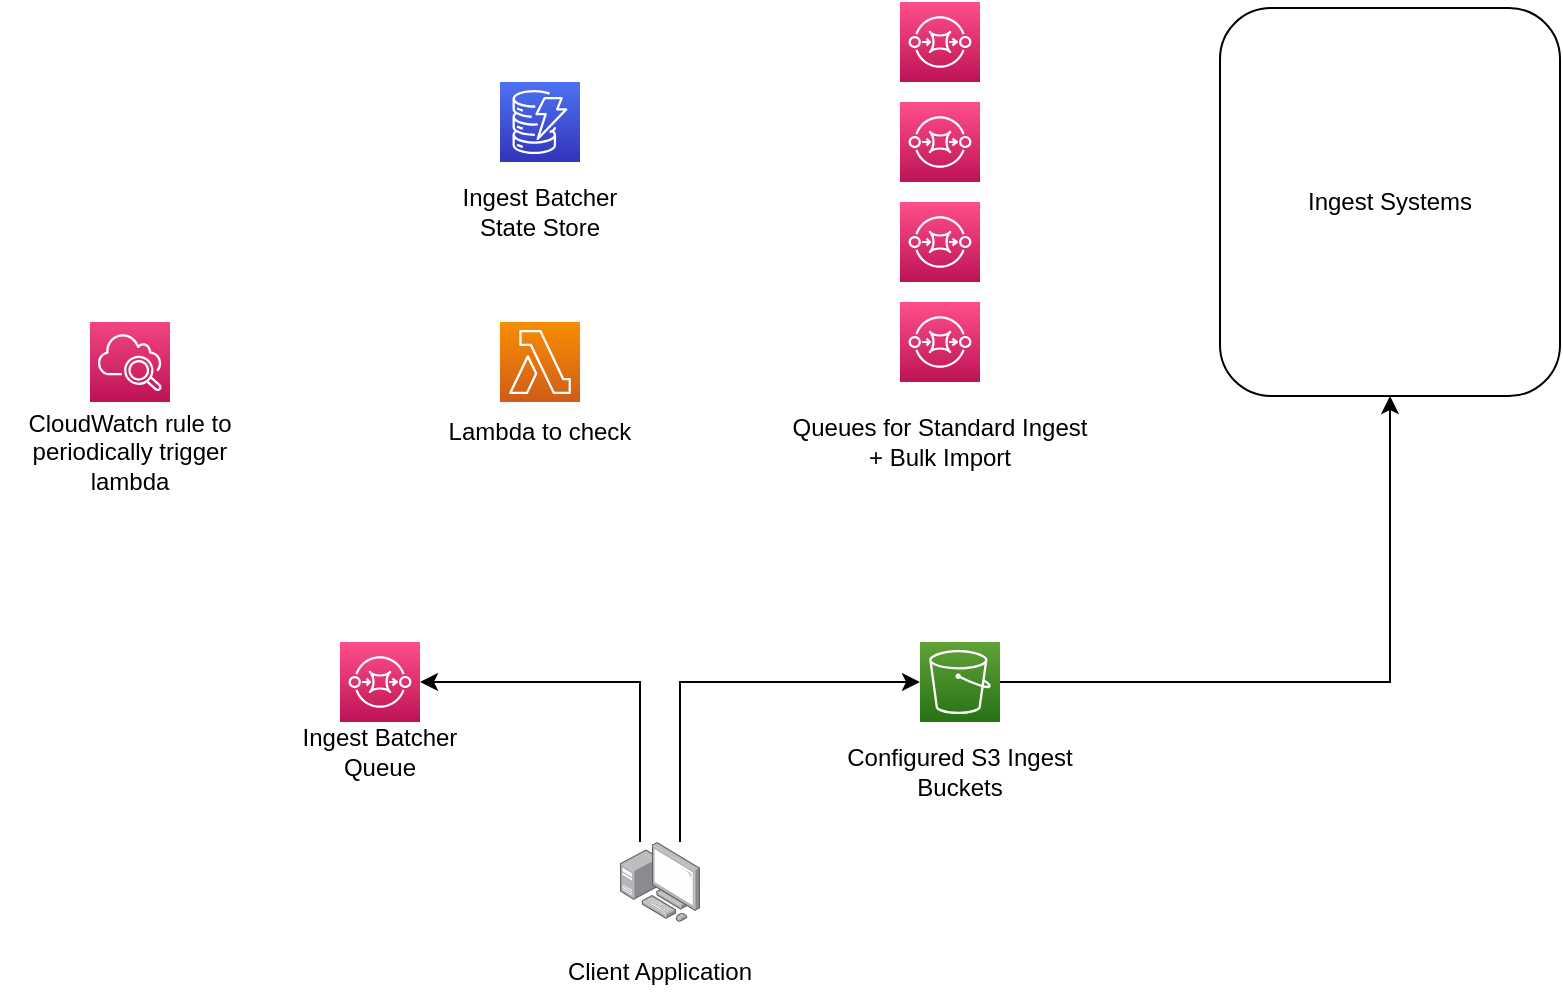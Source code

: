 <mxfile version="21.2.8" type="device">
  <diagram name="Page-1" id="bR9HOR6jf02DX5lBVoME">
    <mxGraphModel dx="1645" dy="1005" grid="1" gridSize="10" guides="1" tooltips="1" connect="1" arrows="1" fold="1" page="1" pageScale="1" pageWidth="1169" pageHeight="827" math="0" shadow="0">
      <root>
        <mxCell id="0" />
        <mxCell id="1" parent="0" />
        <mxCell id="IyrwF_sSJSI5K8-rsG6f-1" value="" style="sketch=0;points=[[0,0,0],[0.25,0,0],[0.5,0,0],[0.75,0,0],[1,0,0],[0,1,0],[0.25,1,0],[0.5,1,0],[0.75,1,0],[1,1,0],[0,0.25,0],[0,0.5,0],[0,0.75,0],[1,0.25,0],[1,0.5,0],[1,0.75,0]];outlineConnect=0;fontColor=#232F3E;gradientColor=#F78E04;gradientDirection=north;fillColor=#D05C17;strokeColor=#ffffff;dashed=0;verticalLabelPosition=bottom;verticalAlign=top;align=center;html=1;fontSize=12;fontStyle=0;aspect=fixed;shape=mxgraph.aws4.resourceIcon;resIcon=mxgraph.aws4.lambda;" vertex="1" parent="1">
          <mxGeometry x="400" y="439" width="40" height="40" as="geometry" />
        </mxCell>
        <mxCell id="IyrwF_sSJSI5K8-rsG6f-2" value="" style="sketch=0;points=[[0,0,0],[0.25,0,0],[0.5,0,0],[0.75,0,0],[1,0,0],[0,1,0],[0.25,1,0],[0.5,1,0],[0.75,1,0],[1,1,0],[0,0.25,0],[0,0.5,0],[0,0.75,0],[1,0.25,0],[1,0.5,0],[1,0.75,0]];outlineConnect=0;fontColor=#232F3E;gradientColor=#FF4F8B;gradientDirection=north;fillColor=#BC1356;strokeColor=#ffffff;dashed=0;verticalLabelPosition=bottom;verticalAlign=top;align=center;html=1;fontSize=12;fontStyle=0;aspect=fixed;shape=mxgraph.aws4.resourceIcon;resIcon=mxgraph.aws4.sqs;" vertex="1" parent="1">
          <mxGeometry x="320" y="599" width="40" height="40" as="geometry" />
        </mxCell>
        <mxCell id="IyrwF_sSJSI5K8-rsG6f-4" value="" style="sketch=0;points=[[0,0,0],[0.25,0,0],[0.5,0,0],[0.75,0,0],[1,0,0],[0,1,0],[0.25,1,0],[0.5,1,0],[0.75,1,0],[1,1,0],[0,0.25,0],[0,0.5,0],[0,0.75,0],[1,0.25,0],[1,0.5,0],[1,0.75,0]];outlineConnect=0;fontColor=#232F3E;gradientColor=#4D72F3;gradientDirection=north;fillColor=#3334B9;strokeColor=#ffffff;dashed=0;verticalLabelPosition=bottom;verticalAlign=top;align=center;html=1;fontSize=12;fontStyle=0;aspect=fixed;shape=mxgraph.aws4.resourceIcon;resIcon=mxgraph.aws4.dynamodb;" vertex="1" parent="1">
          <mxGeometry x="400" y="319" width="40" height="40" as="geometry" />
        </mxCell>
        <mxCell id="IyrwF_sSJSI5K8-rsG6f-6" value="" style="sketch=0;points=[[0,0,0],[0.25,0,0],[0.5,0,0],[0.75,0,0],[1,0,0],[0,1,0],[0.25,1,0],[0.5,1,0],[0.75,1,0],[1,1,0],[0,0.25,0],[0,0.5,0],[0,0.75,0],[1,0.25,0],[1,0.5,0],[1,0.75,0]];outlineConnect=0;fontColor=#232F3E;gradientColor=#FF4F8B;gradientDirection=north;fillColor=#BC1356;strokeColor=#ffffff;dashed=0;verticalLabelPosition=bottom;verticalAlign=top;align=center;html=1;fontSize=12;fontStyle=0;aspect=fixed;shape=mxgraph.aws4.resourceIcon;resIcon=mxgraph.aws4.sqs;" vertex="1" parent="1">
          <mxGeometry x="600" y="279" width="40" height="40" as="geometry" />
        </mxCell>
        <mxCell id="IyrwF_sSJSI5K8-rsG6f-9" value="" style="sketch=0;points=[[0,0,0],[0.25,0,0],[0.5,0,0],[0.75,0,0],[1,0,0],[0,1,0],[0.25,1,0],[0.5,1,0],[0.75,1,0],[1,1,0],[0,0.25,0],[0,0.5,0],[0,0.75,0],[1,0.25,0],[1,0.5,0],[1,0.75,0]];points=[[0,0,0],[0.25,0,0],[0.5,0,0],[0.75,0,0],[1,0,0],[0,1,0],[0.25,1,0],[0.5,1,0],[0.75,1,0],[1,1,0],[0,0.25,0],[0,0.5,0],[0,0.75,0],[1,0.25,0],[1,0.5,0],[1,0.75,0]];outlineConnect=0;fontColor=#232F3E;gradientColor=#F34482;gradientDirection=north;fillColor=#BC1356;strokeColor=#ffffff;dashed=0;verticalLabelPosition=bottom;verticalAlign=top;align=center;html=1;fontSize=12;fontStyle=0;aspect=fixed;shape=mxgraph.aws4.resourceIcon;resIcon=mxgraph.aws4.cloudwatch_2;" vertex="1" parent="1">
          <mxGeometry x="195" y="439" width="40" height="40" as="geometry" />
        </mxCell>
        <mxCell id="IyrwF_sSJSI5K8-rsG6f-12" value="Ingest Batcher &lt;br&gt;Queue" style="text;html=1;strokeColor=none;fillColor=none;align=center;verticalAlign=middle;whiteSpace=wrap;rounded=0;" vertex="1" parent="1">
          <mxGeometry x="280" y="639" width="120" height="30" as="geometry" />
        </mxCell>
        <mxCell id="IyrwF_sSJSI5K8-rsG6f-13" value="Ingest Batcher State Store" style="text;html=1;strokeColor=none;fillColor=none;align=center;verticalAlign=middle;whiteSpace=wrap;rounded=0;" vertex="1" parent="1">
          <mxGeometry x="370" y="369" width="100" height="30" as="geometry" />
        </mxCell>
        <mxCell id="IyrwF_sSJSI5K8-rsG6f-14" value="Queues for Standard Ingest + Bulk Import" style="text;html=1;strokeColor=none;fillColor=none;align=center;verticalAlign=middle;whiteSpace=wrap;rounded=0;" vertex="1" parent="1">
          <mxGeometry x="545" y="484" width="150" height="30" as="geometry" />
        </mxCell>
        <mxCell id="IyrwF_sSJSI5K8-rsG6f-15" value="" style="sketch=0;points=[[0,0,0],[0.25,0,0],[0.5,0,0],[0.75,0,0],[1,0,0],[0,1,0],[0.25,1,0],[0.5,1,0],[0.75,1,0],[1,1,0],[0,0.25,0],[0,0.5,0],[0,0.75,0],[1,0.25,0],[1,0.5,0],[1,0.75,0]];outlineConnect=0;fontColor=#232F3E;gradientColor=#FF4F8B;gradientDirection=north;fillColor=#BC1356;strokeColor=#ffffff;dashed=0;verticalLabelPosition=bottom;verticalAlign=top;align=center;html=1;fontSize=12;fontStyle=0;aspect=fixed;shape=mxgraph.aws4.resourceIcon;resIcon=mxgraph.aws4.sqs;" vertex="1" parent="1">
          <mxGeometry x="600" y="329" width="40" height="40" as="geometry" />
        </mxCell>
        <mxCell id="IyrwF_sSJSI5K8-rsG6f-16" value="" style="sketch=0;points=[[0,0,0],[0.25,0,0],[0.5,0,0],[0.75,0,0],[1,0,0],[0,1,0],[0.25,1,0],[0.5,1,0],[0.75,1,0],[1,1,0],[0,0.25,0],[0,0.5,0],[0,0.75,0],[1,0.25,0],[1,0.5,0],[1,0.75,0]];outlineConnect=0;fontColor=#232F3E;gradientColor=#FF4F8B;gradientDirection=north;fillColor=#BC1356;strokeColor=#ffffff;dashed=0;verticalLabelPosition=bottom;verticalAlign=top;align=center;html=1;fontSize=12;fontStyle=0;aspect=fixed;shape=mxgraph.aws4.resourceIcon;resIcon=mxgraph.aws4.sqs;" vertex="1" parent="1">
          <mxGeometry x="600" y="379" width="40" height="40" as="geometry" />
        </mxCell>
        <mxCell id="IyrwF_sSJSI5K8-rsG6f-17" value="" style="sketch=0;points=[[0,0,0],[0.25,0,0],[0.5,0,0],[0.75,0,0],[1,0,0],[0,1,0],[0.25,1,0],[0.5,1,0],[0.75,1,0],[1,1,0],[0,0.25,0],[0,0.5,0],[0,0.75,0],[1,0.25,0],[1,0.5,0],[1,0.75,0]];outlineConnect=0;fontColor=#232F3E;gradientColor=#FF4F8B;gradientDirection=north;fillColor=#BC1356;strokeColor=#ffffff;dashed=0;verticalLabelPosition=bottom;verticalAlign=top;align=center;html=1;fontSize=12;fontStyle=0;aspect=fixed;shape=mxgraph.aws4.resourceIcon;resIcon=mxgraph.aws4.sqs;" vertex="1" parent="1">
          <mxGeometry x="600" y="429" width="40" height="40" as="geometry" />
        </mxCell>
        <mxCell id="IyrwF_sSJSI5K8-rsG6f-18" value="CloudWatch rule to periodically trigger lambda" style="text;html=1;strokeColor=none;fillColor=none;align=center;verticalAlign=middle;whiteSpace=wrap;rounded=0;" vertex="1" parent="1">
          <mxGeometry x="150" y="489" width="130" height="30" as="geometry" />
        </mxCell>
        <mxCell id="IyrwF_sSJSI5K8-rsG6f-19" value="Lambda to check" style="text;html=1;strokeColor=none;fillColor=none;align=center;verticalAlign=middle;whiteSpace=wrap;rounded=0;" vertex="1" parent="1">
          <mxGeometry x="355" y="479" width="130" height="30" as="geometry" />
        </mxCell>
        <mxCell id="IyrwF_sSJSI5K8-rsG6f-28" style="edgeStyle=orthogonalEdgeStyle;rounded=0;orthogonalLoop=1;jettySize=auto;html=1;exitX=1;exitY=0.5;exitDx=0;exitDy=0;exitPerimeter=0;entryX=0.5;entryY=1;entryDx=0;entryDy=0;" edge="1" parent="1" source="IyrwF_sSJSI5K8-rsG6f-20" target="IyrwF_sSJSI5K8-rsG6f-26">
          <mxGeometry relative="1" as="geometry" />
        </mxCell>
        <mxCell id="IyrwF_sSJSI5K8-rsG6f-20" value="" style="sketch=0;points=[[0,0,0],[0.25,0,0],[0.5,0,0],[0.75,0,0],[1,0,0],[0,1,0],[0.25,1,0],[0.5,1,0],[0.75,1,0],[1,1,0],[0,0.25,0],[0,0.5,0],[0,0.75,0],[1,0.25,0],[1,0.5,0],[1,0.75,0]];outlineConnect=0;fontColor=#232F3E;gradientColor=#60A337;gradientDirection=north;fillColor=#277116;strokeColor=#ffffff;dashed=0;verticalLabelPosition=bottom;verticalAlign=top;align=center;html=1;fontSize=12;fontStyle=0;aspect=fixed;shape=mxgraph.aws4.resourceIcon;resIcon=mxgraph.aws4.s3;" vertex="1" parent="1">
          <mxGeometry x="610" y="599" width="40" height="40" as="geometry" />
        </mxCell>
        <mxCell id="IyrwF_sSJSI5K8-rsG6f-32" style="edgeStyle=orthogonalEdgeStyle;rounded=0;orthogonalLoop=1;jettySize=auto;html=1;entryX=0;entryY=0.5;entryDx=0;entryDy=0;entryPerimeter=0;" edge="1" parent="1" source="IyrwF_sSJSI5K8-rsG6f-21" target="IyrwF_sSJSI5K8-rsG6f-20">
          <mxGeometry relative="1" as="geometry">
            <Array as="points">
              <mxPoint x="490" y="619" />
            </Array>
          </mxGeometry>
        </mxCell>
        <mxCell id="IyrwF_sSJSI5K8-rsG6f-34" style="edgeStyle=orthogonalEdgeStyle;rounded=0;orthogonalLoop=1;jettySize=auto;html=1;entryX=1;entryY=0.5;entryDx=0;entryDy=0;entryPerimeter=0;" edge="1" parent="1" source="IyrwF_sSJSI5K8-rsG6f-21" target="IyrwF_sSJSI5K8-rsG6f-2">
          <mxGeometry relative="1" as="geometry">
            <Array as="points">
              <mxPoint x="470" y="619" />
            </Array>
          </mxGeometry>
        </mxCell>
        <mxCell id="IyrwF_sSJSI5K8-rsG6f-21" value="" style="image;points=[];aspect=fixed;html=1;align=center;shadow=0;dashed=0;image=img/lib/allied_telesis/computer_and_terminals/Personal_Computer_with_Server.svg;" vertex="1" parent="1">
          <mxGeometry x="460" y="699" width="40" height="40" as="geometry" />
        </mxCell>
        <mxCell id="IyrwF_sSJSI5K8-rsG6f-22" value="Configured S3 Ingest Buckets" style="text;html=1;strokeColor=none;fillColor=none;align=center;verticalAlign=middle;whiteSpace=wrap;rounded=0;" vertex="1" parent="1">
          <mxGeometry x="565" y="649" width="130" height="30" as="geometry" />
        </mxCell>
        <mxCell id="IyrwF_sSJSI5K8-rsG6f-23" value="Client Application" style="text;html=1;strokeColor=none;fillColor=none;align=center;verticalAlign=middle;whiteSpace=wrap;rounded=0;" vertex="1" parent="1">
          <mxGeometry x="415" y="749" width="130" height="30" as="geometry" />
        </mxCell>
        <mxCell id="IyrwF_sSJSI5K8-rsG6f-26" value="Ingest Systems" style="rounded=1;whiteSpace=wrap;html=1;" vertex="1" parent="1">
          <mxGeometry x="760" y="282" width="170" height="194" as="geometry" />
        </mxCell>
      </root>
    </mxGraphModel>
  </diagram>
</mxfile>

